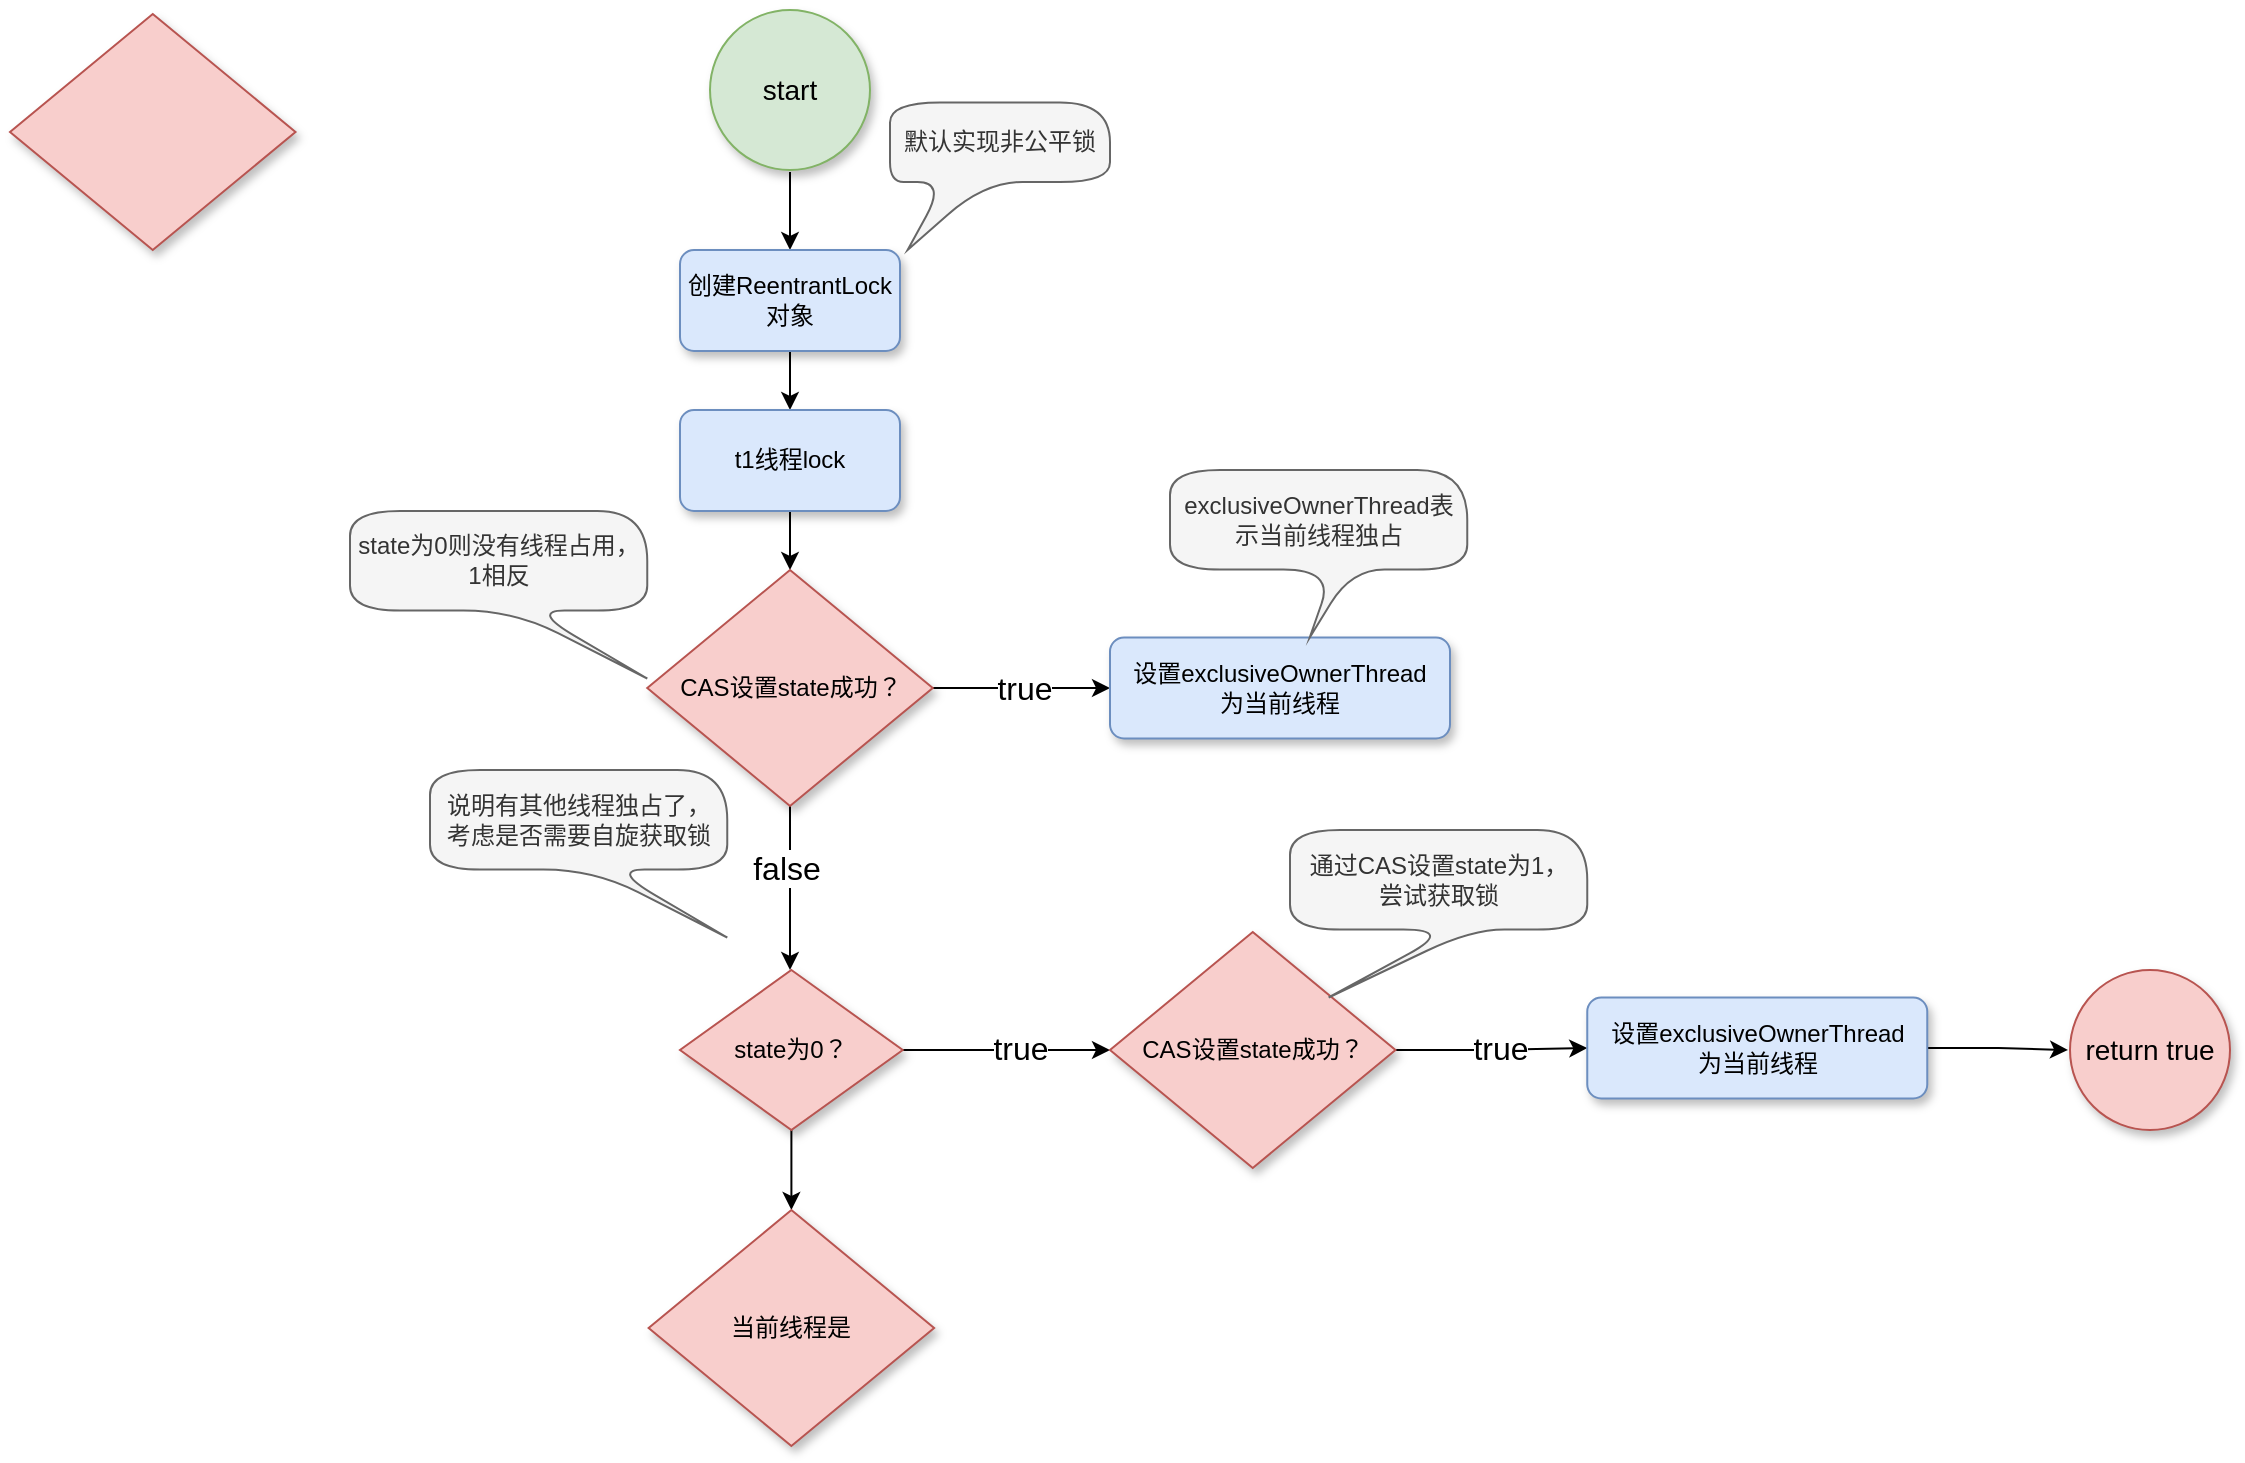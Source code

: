 <mxfile version="20.0.1" type="github">
  <diagram id="3DekjfNhCCmHhPtTN9iT" name="lock">
    <mxGraphModel dx="1438" dy="547" grid="1" gridSize="10" guides="1" tooltips="1" connect="1" arrows="1" fold="1" page="0" pageScale="1" pageWidth="827" pageHeight="1169" math="0" shadow="0">
      <root>
        <mxCell id="0" />
        <mxCell id="1" parent="0" />
        <mxCell id="x7YFDtXw7JJySncnwOp_-4" style="edgeStyle=orthogonalEdgeStyle;rounded=0;orthogonalLoop=1;jettySize=auto;html=1;exitX=0.5;exitY=1;exitDx=0;exitDy=0;exitPerimeter=0;entryX=0.5;entryY=0;entryDx=0;entryDy=0;" edge="1" parent="1" source="x7YFDtXw7JJySncnwOp_-1" target="x7YFDtXw7JJySncnwOp_-2">
          <mxGeometry relative="1" as="geometry" />
        </mxCell>
        <mxCell id="x7YFDtXw7JJySncnwOp_-1" value="start" style="strokeWidth=1;html=1;shape=mxgraph.flowchart.start_2;whiteSpace=wrap;labelBorderColor=none;strokeColor=#82b366;perimeterSpacing=1;fillColor=#d5e8d4;shadow=1;fontSize=14;" vertex="1" parent="1">
          <mxGeometry y="40" width="80" height="80" as="geometry" />
        </mxCell>
        <mxCell id="x7YFDtXw7JJySncnwOp_-6" value="" style="edgeStyle=orthogonalEdgeStyle;rounded=0;orthogonalLoop=1;jettySize=auto;html=1;" edge="1" parent="1" source="x7YFDtXw7JJySncnwOp_-2" target="x7YFDtXw7JJySncnwOp_-5">
          <mxGeometry relative="1" as="geometry" />
        </mxCell>
        <mxCell id="x7YFDtXw7JJySncnwOp_-2" value="创建ReentrantLock对象&lt;span style=&quot;color: rgba(0, 0, 0, 0); font-family: monospace; font-size: 0px; text-align: start;&quot;&gt;%3CmxGraphModel%3E%3Croot%3E%3CmxCell%20id%3D%220%22%2F%3E%3CmxCell%20id%3D%221%22%20parent%3D%220%22%2F%3E%3CmxCell%20id%3D%222%22%20value%3D%22%E5%B0%86-1%E8%B5%8B%E5%80%BC%E7%BB%99%E5%8F%98%E9%87%8Fdir%22%20style%3D%22rounded%3D1%3BwhiteSpace%3Dwrap%3Bhtml%3D1%3BabsoluteArcSize%3D1%3BarcSize%3D14%3BstrokeWidth%3D1%3BfillColor%3D%23dae8fc%3BstrokeColor%3D%236c8ebf%3Bshadow%3D1%3B%22%20vertex%3D%221%22%20parent%3D%221%22%3E%3CmxGeometry%20x%3D%22580%22%20y%3D%22283.25%22%20width%3D%22110%22%20height%3D%2250.5%22%20as%3D%22geometry%22%2F%3E%3C%2FmxCell%3E%3C%2Froot%3E%3C%2FmxGraphModel%3E&lt;/span&gt;" style="rounded=1;whiteSpace=wrap;html=1;absoluteArcSize=1;arcSize=14;strokeWidth=1;fillColor=#dae8fc;strokeColor=#6c8ebf;shadow=1;" vertex="1" parent="1">
          <mxGeometry x="-15" y="160" width="110" height="50.5" as="geometry" />
        </mxCell>
        <mxCell id="x7YFDtXw7JJySncnwOp_-3" value="默认实现非公平锁" style="shape=callout;whiteSpace=wrap;html=1;perimeter=calloutPerimeter;position2=0.08;fillColor=#f5f5f5;fontColor=#333333;strokeColor=#666666;size=34;position=0.25;rounded=1;arcSize=50;spacing=3;" vertex="1" parent="1">
          <mxGeometry x="90" y="86.25" width="110" height="73.75" as="geometry" />
        </mxCell>
        <mxCell id="x7YFDtXw7JJySncnwOp_-10" value="" style="edgeStyle=orthogonalEdgeStyle;rounded=0;orthogonalLoop=1;jettySize=auto;html=1;" edge="1" parent="1" source="x7YFDtXw7JJySncnwOp_-5" target="x7YFDtXw7JJySncnwOp_-9">
          <mxGeometry relative="1" as="geometry" />
        </mxCell>
        <mxCell id="x7YFDtXw7JJySncnwOp_-5" value="t1线程lock" style="rounded=1;whiteSpace=wrap;html=1;absoluteArcSize=1;arcSize=14;strokeWidth=1;fillColor=#dae8fc;strokeColor=#6c8ebf;shadow=1;" vertex="1" parent="1">
          <mxGeometry x="-15" y="240" width="110" height="50.5" as="geometry" />
        </mxCell>
        <mxCell id="x7YFDtXw7JJySncnwOp_-7" value="" style="strokeWidth=1;html=1;shape=mxgraph.flowchart.decision;whiteSpace=wrap;fillColor=#f8cecc;strokeColor=#b85450;shadow=1;" vertex="1" parent="1">
          <mxGeometry x="-350" y="42" width="142.75" height="118" as="geometry" />
        </mxCell>
        <mxCell id="x7YFDtXw7JJySncnwOp_-13" value="" style="edgeStyle=orthogonalEdgeStyle;rounded=0;orthogonalLoop=1;jettySize=auto;html=1;" edge="1" parent="1" source="x7YFDtXw7JJySncnwOp_-9" target="x7YFDtXw7JJySncnwOp_-12">
          <mxGeometry relative="1" as="geometry" />
        </mxCell>
        <mxCell id="x7YFDtXw7JJySncnwOp_-15" value="true" style="edgeLabel;html=1;align=center;verticalAlign=middle;resizable=0;points=[];fontSize=16;" vertex="1" connectable="0" parent="x7YFDtXw7JJySncnwOp_-13">
          <mxGeometry x="0.248" y="-1" relative="1" as="geometry">
            <mxPoint x="-10" y="-1" as="offset" />
          </mxGeometry>
        </mxCell>
        <mxCell id="x7YFDtXw7JJySncnwOp_-18" value="" style="edgeStyle=orthogonalEdgeStyle;rounded=0;orthogonalLoop=1;jettySize=auto;html=1;fontSize=16;" edge="1" parent="1" source="x7YFDtXw7JJySncnwOp_-9">
          <mxGeometry relative="1" as="geometry">
            <mxPoint x="40.005" y="520" as="targetPoint" />
          </mxGeometry>
        </mxCell>
        <mxCell id="x7YFDtXw7JJySncnwOp_-9" value="CAS设置state成功？" style="strokeWidth=1;html=1;shape=mxgraph.flowchart.decision;whiteSpace=wrap;fillColor=#f8cecc;strokeColor=#b85450;shadow=1;" vertex="1" parent="1">
          <mxGeometry x="-31.37" y="320" width="142.75" height="118" as="geometry" />
        </mxCell>
        <mxCell id="x7YFDtXw7JJySncnwOp_-11" value="state为0则没有线程占用，1相反" style="shape=callout;whiteSpace=wrap;html=1;perimeter=calloutPerimeter;position2=1;fillColor=#f5f5f5;fontColor=#333333;strokeColor=#666666;size=34;position=0.55;rounded=1;arcSize=50;base=9;spacing=3;" vertex="1" parent="1">
          <mxGeometry x="-180" y="290.5" width="148.63" height="83.75" as="geometry" />
        </mxCell>
        <mxCell id="x7YFDtXw7JJySncnwOp_-12" value="设置exclusiveOwnerThread&lt;br&gt;为当前线程" style="rounded=1;whiteSpace=wrap;html=1;absoluteArcSize=1;arcSize=14;strokeWidth=1;fillColor=#dae8fc;strokeColor=#6c8ebf;shadow=1;" vertex="1" parent="1">
          <mxGeometry x="200" y="353.75" width="170" height="50.5" as="geometry" />
        </mxCell>
        <mxCell id="x7YFDtXw7JJySncnwOp_-14" value="exclusiveOwnerThread表示当前线程独占" style="shape=callout;whiteSpace=wrap;html=1;perimeter=calloutPerimeter;position2=0.47;fillColor=#f5f5f5;fontColor=#333333;strokeColor=#666666;size=34;position=0.55;rounded=1;arcSize=50;base=9;spacing=3;" vertex="1" parent="1">
          <mxGeometry x="230" y="270" width="148.63" height="83.75" as="geometry" />
        </mxCell>
        <mxCell id="x7YFDtXw7JJySncnwOp_-19" value="false" style="edgeLabel;html=1;align=center;verticalAlign=middle;resizable=0;points=[];fontSize=16;" vertex="1" connectable="0" parent="1">
          <mxGeometry x="50.0" y="470" as="geometry">
            <mxPoint x="-12" y="-1" as="offset" />
          </mxGeometry>
        </mxCell>
        <mxCell id="x7YFDtXw7JJySncnwOp_-20" value="说明有其他线程独占了，&lt;br&gt;考虑是否需要自旋获取锁" style="shape=callout;whiteSpace=wrap;html=1;perimeter=calloutPerimeter;position2=1;fillColor=#f5f5f5;fontColor=#333333;strokeColor=#666666;size=34;position=0.55;rounded=1;arcSize=50;base=9;spacing=3;" vertex="1" parent="1">
          <mxGeometry x="-140" y="420" width="148.63" height="83.75" as="geometry" />
        </mxCell>
        <mxCell id="x7YFDtXw7JJySncnwOp_-37" value="" style="edgeStyle=orthogonalEdgeStyle;rounded=0;orthogonalLoop=1;jettySize=auto;html=1;fontSize=16;" edge="1" parent="1" source="x7YFDtXw7JJySncnwOp_-30" target="x7YFDtXw7JJySncnwOp_-36">
          <mxGeometry relative="1" as="geometry" />
        </mxCell>
        <mxCell id="x7YFDtXw7JJySncnwOp_-46" value="" style="edgeStyle=orthogonalEdgeStyle;rounded=0;orthogonalLoop=1;jettySize=auto;html=1;fontSize=16;" edge="1" parent="1" source="x7YFDtXw7JJySncnwOp_-30" target="x7YFDtXw7JJySncnwOp_-45">
          <mxGeometry relative="1" as="geometry" />
        </mxCell>
        <mxCell id="x7YFDtXw7JJySncnwOp_-30" value="state为0？" style="strokeWidth=1;html=1;shape=mxgraph.flowchart.decision;whiteSpace=wrap;fillColor=#f8cecc;strokeColor=#b85450;shadow=1;" vertex="1" parent="1">
          <mxGeometry x="-15" y="520" width="111.37" height="80" as="geometry" />
        </mxCell>
        <mxCell id="x7YFDtXw7JJySncnwOp_-41" value="" style="edgeStyle=orthogonalEdgeStyle;rounded=0;orthogonalLoop=1;jettySize=auto;html=1;fontSize=16;" edge="1" parent="1" source="x7YFDtXw7JJySncnwOp_-36" target="x7YFDtXw7JJySncnwOp_-40">
          <mxGeometry relative="1" as="geometry" />
        </mxCell>
        <mxCell id="x7YFDtXw7JJySncnwOp_-36" value="CAS设置state成功？" style="strokeWidth=1;html=1;shape=mxgraph.flowchart.decision;whiteSpace=wrap;fillColor=#f8cecc;strokeColor=#b85450;shadow=1;" vertex="1" parent="1">
          <mxGeometry x="200" y="501" width="142.75" height="118" as="geometry" />
        </mxCell>
        <mxCell id="x7YFDtXw7JJySncnwOp_-38" value="true" style="edgeLabel;html=1;align=center;verticalAlign=middle;resizable=0;points=[];fontSize=16;" vertex="1" connectable="0" parent="1">
          <mxGeometry x="210.0" y="392.1" as="geometry">
            <mxPoint x="-55" y="167" as="offset" />
          </mxGeometry>
        </mxCell>
        <mxCell id="x7YFDtXw7JJySncnwOp_-39" value="通过CAS设置state为1，&lt;br&gt;尝试获取锁" style="shape=callout;whiteSpace=wrap;html=1;perimeter=calloutPerimeter;position2=0.13;fillColor=#f5f5f5;fontColor=#333333;strokeColor=#666666;size=34;position=0.55;rounded=1;arcSize=50;base=9;spacing=3;" vertex="1" parent="1">
          <mxGeometry x="290" y="450" width="148.63" height="83.75" as="geometry" />
        </mxCell>
        <mxCell id="x7YFDtXw7JJySncnwOp_-44" value="" style="edgeStyle=orthogonalEdgeStyle;rounded=0;orthogonalLoop=1;jettySize=auto;html=1;fontSize=16;" edge="1" parent="1" source="x7YFDtXw7JJySncnwOp_-40" target="x7YFDtXw7JJySncnwOp_-43">
          <mxGeometry relative="1" as="geometry" />
        </mxCell>
        <mxCell id="x7YFDtXw7JJySncnwOp_-40" value="设置exclusiveOwnerThread&lt;br&gt;为当前线程" style="rounded=1;whiteSpace=wrap;html=1;absoluteArcSize=1;arcSize=14;strokeWidth=1;fillColor=#dae8fc;strokeColor=#6c8ebf;shadow=1;" vertex="1" parent="1">
          <mxGeometry x="438.63" y="533.75" width="170" height="50.5" as="geometry" />
        </mxCell>
        <mxCell id="x7YFDtXw7JJySncnwOp_-42" value="true" style="edgeLabel;html=1;align=center;verticalAlign=middle;resizable=0;points=[];fontSize=16;" vertex="1" connectable="0" parent="1">
          <mxGeometry x="450.0" y="392.1" as="geometry">
            <mxPoint x="-55" y="167" as="offset" />
          </mxGeometry>
        </mxCell>
        <mxCell id="x7YFDtXw7JJySncnwOp_-43" value="return&amp;nbsp;true" style="strokeWidth=1;html=1;shape=mxgraph.flowchart.start_2;whiteSpace=wrap;labelBorderColor=none;strokeColor=#b85450;perimeterSpacing=1;fillColor=#f8cecc;shadow=1;fontSize=14;" vertex="1" parent="1">
          <mxGeometry x="680" y="520" width="80" height="80" as="geometry" />
        </mxCell>
        <mxCell id="x7YFDtXw7JJySncnwOp_-45" value="当前线程是" style="strokeWidth=1;html=1;shape=mxgraph.flowchart.decision;whiteSpace=wrap;fillColor=#f8cecc;strokeColor=#b85450;shadow=1;" vertex="1" parent="1">
          <mxGeometry x="-30.69" y="640" width="142.75" height="118" as="geometry" />
        </mxCell>
      </root>
    </mxGraphModel>
  </diagram>
</mxfile>
